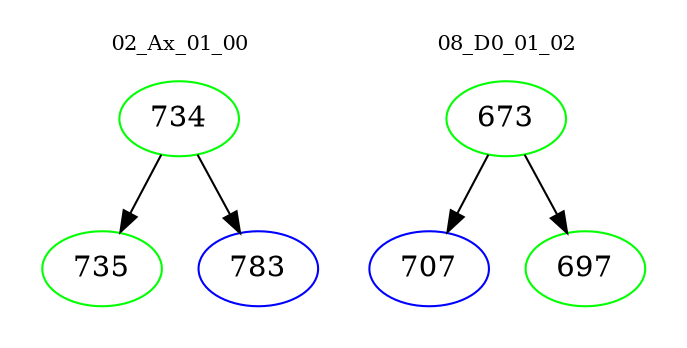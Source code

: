 digraph{
subgraph cluster_0 {
color = white
label = "02_Ax_01_00";
fontsize=10;
T0_734 [label="734", color="green"]
T0_734 -> T0_735 [color="black"]
T0_735 [label="735", color="green"]
T0_734 -> T0_783 [color="black"]
T0_783 [label="783", color="blue"]
}
subgraph cluster_1 {
color = white
label = "08_D0_01_02";
fontsize=10;
T1_673 [label="673", color="green"]
T1_673 -> T1_707 [color="black"]
T1_707 [label="707", color="blue"]
T1_673 -> T1_697 [color="black"]
T1_697 [label="697", color="green"]
}
}
